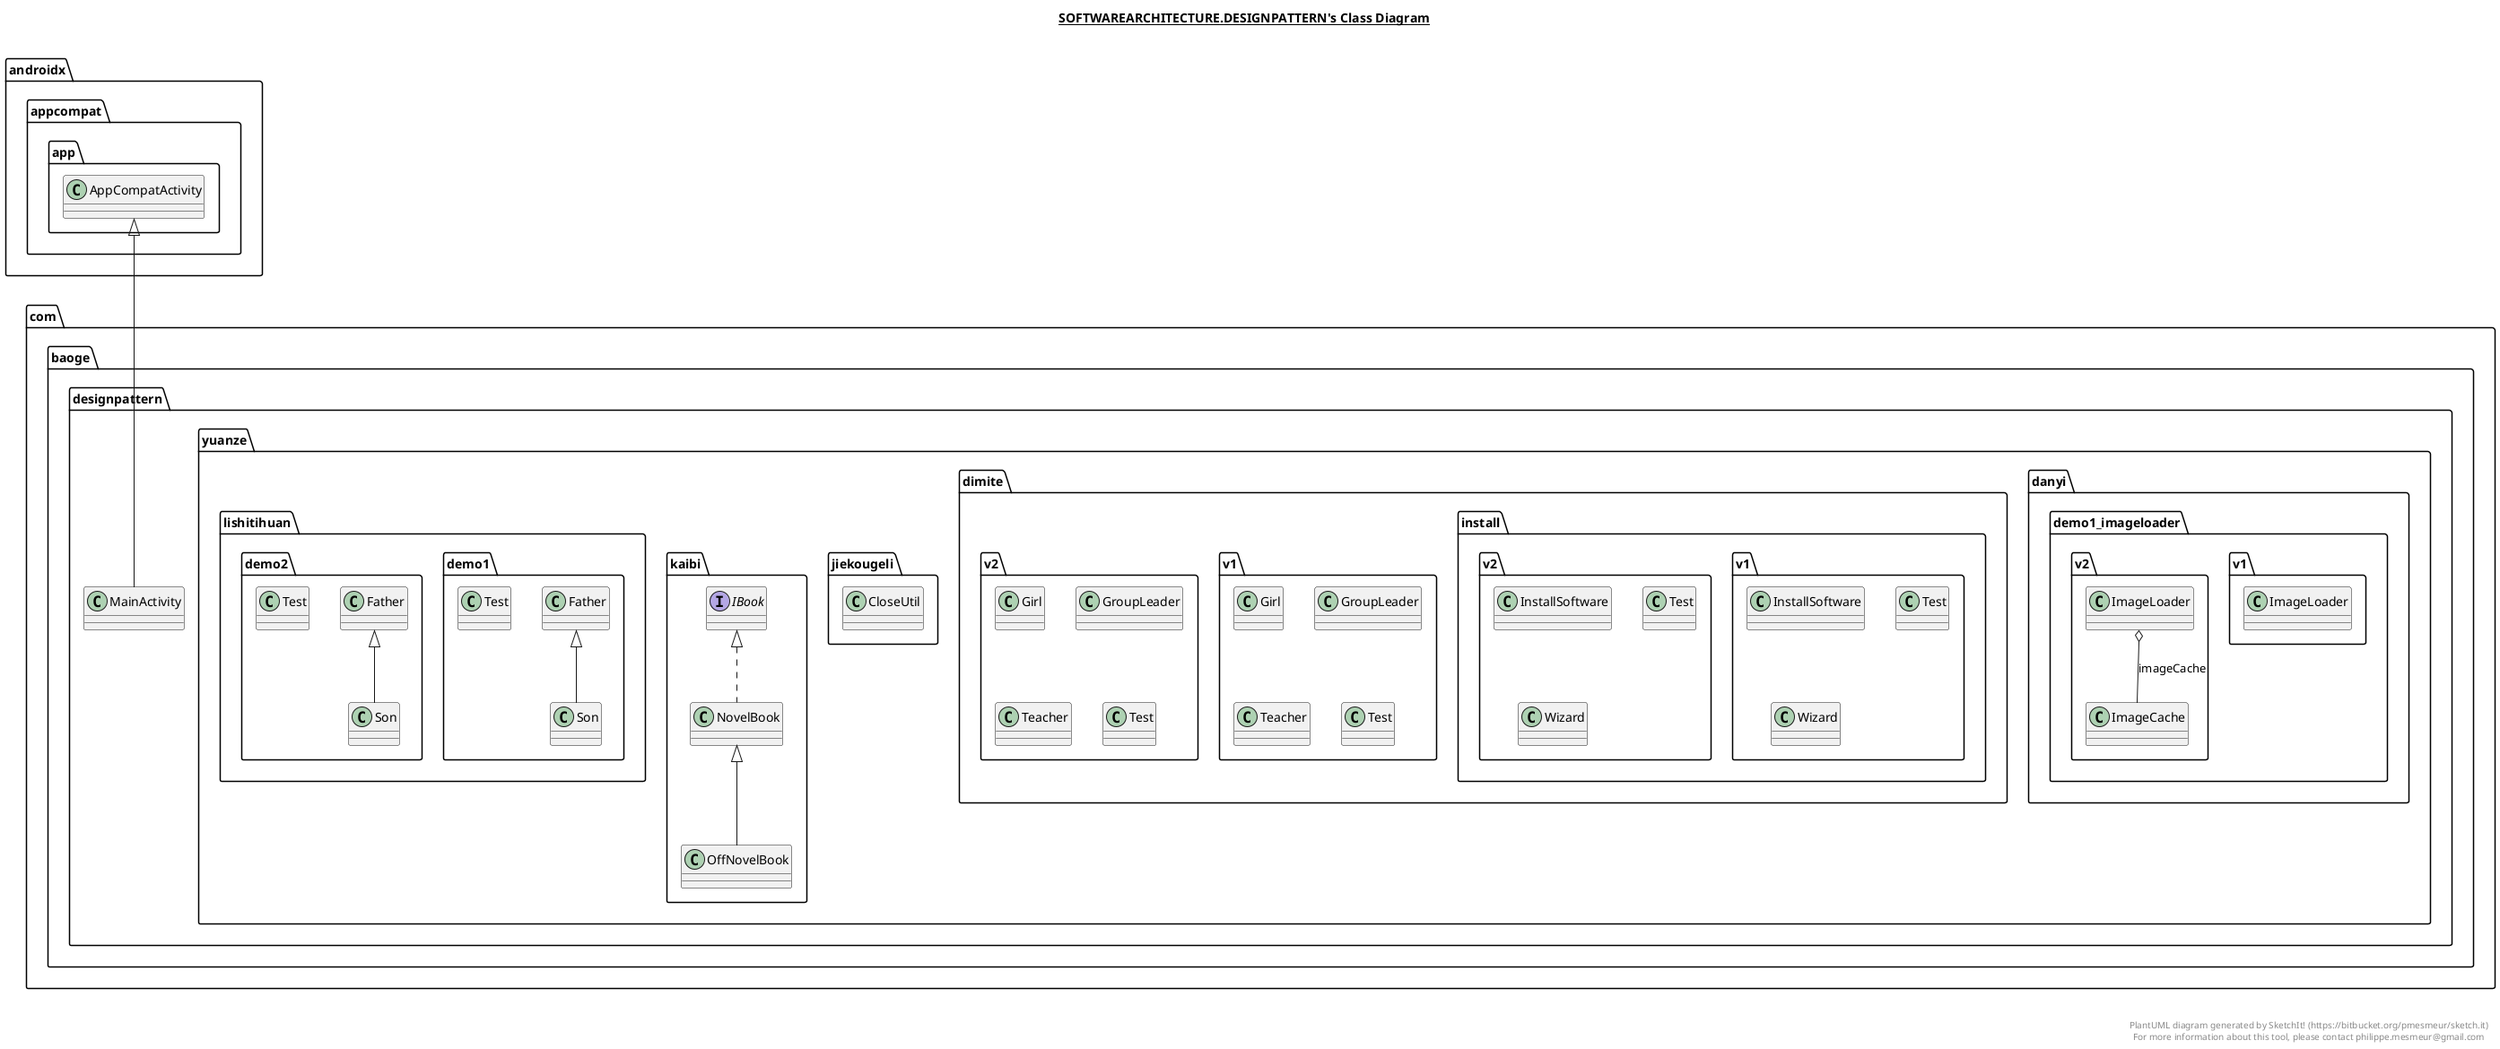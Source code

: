@startuml

title __SOFTWAREARCHITECTURE.DESIGNPATTERN's Class Diagram__\n

  namespace com.baoge.designpattern {
    class com.baoge.designpattern.MainActivity {
    }
  }
  

  namespace com.baoge.designpattern {
    namespace yuanze.danyi.demo1_imageloader.v1 {
      class com.baoge.designpattern.yuanze.danyi.demo1_imageloader.v1.ImageLoader {
      }
    }
  }
  

  namespace com.baoge.designpattern {
    namespace yuanze.danyi.demo1_imageloader.v2 {
      class com.baoge.designpattern.yuanze.danyi.demo1_imageloader.v2.ImageCache {
      }
    }
  }
  

  namespace com.baoge.designpattern {
    namespace yuanze.danyi.demo1_imageloader.v2 {
      class com.baoge.designpattern.yuanze.danyi.demo1_imageloader.v2.ImageLoader {
      }
    }
  }
  

  namespace com.baoge.designpattern {
    namespace yuanze.dimite.install.v1 {
      class com.baoge.designpattern.yuanze.dimite.install.v1.InstallSoftware {
      }
    }
  }
  

  namespace com.baoge.designpattern {
    namespace yuanze.dimite.install.v1 {
      class com.baoge.designpattern.yuanze.dimite.install.v1.Test {
      }
    }
  }
  

  namespace com.baoge.designpattern {
    namespace yuanze.dimite.install.v1 {
      class com.baoge.designpattern.yuanze.dimite.install.v1.Wizard {
      }
    }
  }
  

  namespace com.baoge.designpattern {
    namespace yuanze.dimite.install.v2 {
      class com.baoge.designpattern.yuanze.dimite.install.v2.InstallSoftware {
      }
    }
  }
  

  namespace com.baoge.designpattern {
    namespace yuanze.dimite.install.v2 {
      class com.baoge.designpattern.yuanze.dimite.install.v2.Test {
      }
    }
  }
  

  namespace com.baoge.designpattern {
    namespace yuanze.dimite.install.v2 {
      class com.baoge.designpattern.yuanze.dimite.install.v2.Wizard {
      }
    }
  }
  

  namespace com.baoge.designpattern {
    namespace yuanze.dimite.v1 {
      class com.baoge.designpattern.yuanze.dimite.v1.Girl {
      }
    }
  }
  

  namespace com.baoge.designpattern {
    namespace yuanze.dimite.v1 {
      class com.baoge.designpattern.yuanze.dimite.v1.GroupLeader {
      }
    }
  }
  

  namespace com.baoge.designpattern {
    namespace yuanze.dimite.v1 {
      class com.baoge.designpattern.yuanze.dimite.v1.Teacher {
      }
    }
  }
  

  namespace com.baoge.designpattern {
    namespace yuanze.dimite.v1 {
      class com.baoge.designpattern.yuanze.dimite.v1.Test {
      }
    }
  }
  

  namespace com.baoge.designpattern {
    namespace yuanze.dimite.v2 {
      class com.baoge.designpattern.yuanze.dimite.v2.Girl {
      }
    }
  }
  

  namespace com.baoge.designpattern {
    namespace yuanze.dimite.v2 {
      class com.baoge.designpattern.yuanze.dimite.v2.GroupLeader {
      }
    }
  }
  

  namespace com.baoge.designpattern {
    namespace yuanze.dimite.v2 {
      class com.baoge.designpattern.yuanze.dimite.v2.Teacher {
      }
    }
  }
  

  namespace com.baoge.designpattern {
    namespace yuanze.dimite.v2 {
      class com.baoge.designpattern.yuanze.dimite.v2.Test {
      }
    }
  }
  

  namespace com.baoge.designpattern {
    namespace yuanze.jiekougeli {
      class com.baoge.designpattern.yuanze.jiekougeli.CloseUtil {
      }
    }
  }
  

  namespace com.baoge.designpattern {
    namespace yuanze.kaibi {
      interface com.baoge.designpattern.yuanze.kaibi.IBook {
      }
    }
  }
  

  namespace com.baoge.designpattern {
    namespace yuanze.kaibi {
      class com.baoge.designpattern.yuanze.kaibi.NovelBook {
      }
    }
  }
  

  namespace com.baoge.designpattern {
    namespace yuanze.kaibi {
      class com.baoge.designpattern.yuanze.kaibi.OffNovelBook {
      }
    }
  }
  

  namespace com.baoge.designpattern {
    namespace yuanze.lishitihuan.demo1 {
      class com.baoge.designpattern.yuanze.lishitihuan.demo1.Father {
      }
    }
  }
  

  namespace com.baoge.designpattern {
    namespace yuanze.lishitihuan.demo1 {
      class com.baoge.designpattern.yuanze.lishitihuan.demo1.Son {
      }
    }
  }
  

  namespace com.baoge.designpattern {
    namespace yuanze.lishitihuan.demo1 {
      class com.baoge.designpattern.yuanze.lishitihuan.demo1.Test {
      }
    }
  }
  

  namespace com.baoge.designpattern {
    namespace yuanze.lishitihuan.demo2 {
      class com.baoge.designpattern.yuanze.lishitihuan.demo2.Father {
      }
    }
  }
  

  namespace com.baoge.designpattern {
    namespace yuanze.lishitihuan.demo2 {
      class com.baoge.designpattern.yuanze.lishitihuan.demo2.Son {
      }
    }
  }
  

  namespace com.baoge.designpattern {
    namespace yuanze.lishitihuan.demo2 {
      class com.baoge.designpattern.yuanze.lishitihuan.demo2.Test {
      }
    }
  }
  

  com.baoge.designpattern.MainActivity -up-|> androidx.appcompat.app.AppCompatActivity
  com.baoge.designpattern.yuanze.danyi.demo1_imageloader.v2.ImageLoader o-- com.baoge.designpattern.yuanze.danyi.demo1_imageloader.v2.ImageCache : imageCache
  com.baoge.designpattern.yuanze.kaibi.NovelBook .up.|> com.baoge.designpattern.yuanze.kaibi.IBook
  com.baoge.designpattern.yuanze.kaibi.OffNovelBook -up-|> com.baoge.designpattern.yuanze.kaibi.NovelBook
  com.baoge.designpattern.yuanze.lishitihuan.demo1.Son -up-|> com.baoge.designpattern.yuanze.lishitihuan.demo1.Father
  com.baoge.designpattern.yuanze.lishitihuan.demo2.Son -up-|> com.baoge.designpattern.yuanze.lishitihuan.demo2.Father


right footer


PlantUML diagram generated by SketchIt! (https://bitbucket.org/pmesmeur/sketch.it)
For more information about this tool, please contact philippe.mesmeur@gmail.com
endfooter

@enduml
